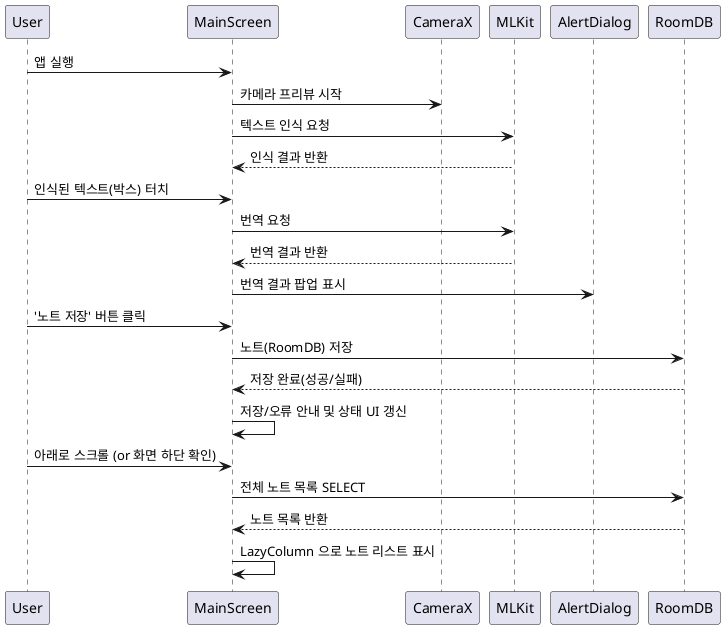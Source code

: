@startuml
User -> MainScreen: 앱 실행
MainScreen -> CameraX: 카메라 프리뷰 시작
MainScreen -> MLKit: 텍스트 인식 요청
MLKit --> MainScreen: 인식 결과 반환
User -> MainScreen: 인식된 텍스트(박스) 터치
MainScreen -> MLKit: 번역 요청
MLKit --> MainScreen: 번역 결과 반환
MainScreen -> AlertDialog: 번역 결과 팝업 표시
User -> MainScreen: '노트 저장' 버튼 클릭
MainScreen -> RoomDB: 노트(RoomDB) 저장
RoomDB --> MainScreen: 저장 완료(성공/실패)
MainScreen -> MainScreen: 저장/오류 안내 및 상태 UI 갱신
User -> MainScreen: 아래로 스크롤 (or 화면 하단 확인)
MainScreen -> RoomDB: 전체 노트 목록 SELECT
RoomDB --> MainScreen: 노트 목록 반환
MainScreen -> MainScreen: LazyColumn 으로 노트 리스트 표시
@enduml
